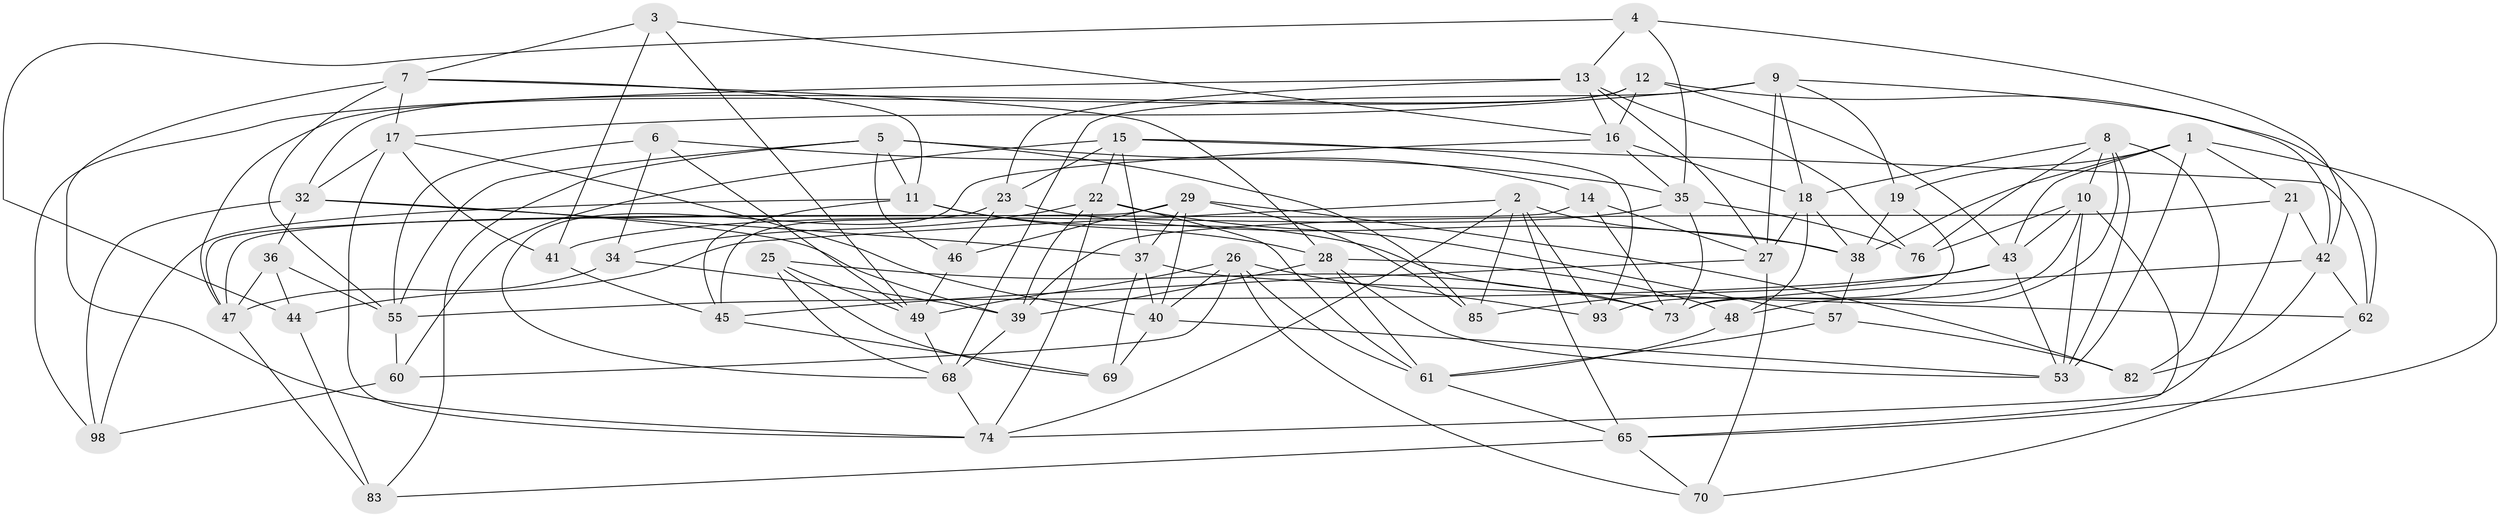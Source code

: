 // Generated by graph-tools (version 1.1) at 2025/24/03/03/25 07:24:24]
// undirected, 62 vertices, 161 edges
graph export_dot {
graph [start="1"]
  node [color=gray90,style=filled];
  1 [super="+88"];
  2 [super="+101"];
  3;
  4;
  5 [super="+58"];
  6;
  7 [super="+89"];
  8 [super="+31"];
  9 [super="+91"];
  10 [super="+87"];
  11 [super="+33"];
  12 [super="+20"];
  13 [super="+90"];
  14;
  15 [super="+97"];
  16 [super="+99"];
  17 [super="+30"];
  18 [super="+24"];
  19;
  21;
  22 [super="+95"];
  23 [super="+84"];
  25;
  26 [super="+67"];
  27 [super="+94"];
  28 [super="+50"];
  29 [super="+54"];
  32 [super="+81"];
  34;
  35 [super="+78"];
  36;
  37 [super="+72"];
  38 [super="+63"];
  39 [super="+56"];
  40 [super="+52"];
  41;
  42 [super="+100"];
  43 [super="+66"];
  44;
  45 [super="+71"];
  46;
  47 [super="+51"];
  48;
  49 [super="+59"];
  53 [super="+80"];
  55 [super="+64"];
  57;
  60;
  61 [super="+79"];
  62 [super="+75"];
  65 [super="+77"];
  68 [super="+86"];
  69;
  70;
  73 [super="+96"];
  74 [super="+92"];
  76;
  82;
  83;
  85;
  93;
  98;
  1 -- 65;
  1 -- 53;
  1 -- 19;
  1 -- 43;
  1 -- 21;
  1 -- 38;
  2 -- 44;
  2 -- 93;
  2 -- 85;
  2 -- 74;
  2 -- 38;
  2 -- 65;
  3 -- 41;
  3 -- 16;
  3 -- 7;
  3 -- 49;
  4 -- 13;
  4 -- 42;
  4 -- 44;
  4 -- 35;
  5 -- 85;
  5 -- 46;
  5 -- 11;
  5 -- 83;
  5 -- 14;
  5 -- 55;
  6 -- 34;
  6 -- 35;
  6 -- 49;
  6 -- 55;
  7 -- 55;
  7 -- 28;
  7 -- 11;
  7 -- 17;
  7 -- 74;
  8 -- 76;
  8 -- 82;
  8 -- 53;
  8 -- 48;
  8 -- 18;
  8 -- 10;
  9 -- 68;
  9 -- 19;
  9 -- 27;
  9 -- 18;
  9 -- 42;
  9 -- 17;
  10 -- 43;
  10 -- 76;
  10 -- 93;
  10 -- 65;
  10 -- 53;
  11 -- 98;
  11 -- 45;
  11 -- 73;
  11 -- 28;
  12 -- 62 [weight=2];
  12 -- 47;
  12 -- 16;
  12 -- 43;
  12 -- 32;
  13 -- 98;
  13 -- 16;
  13 -- 76;
  13 -- 23;
  13 -- 27;
  14 -- 47;
  14 -- 27;
  14 -- 73;
  15 -- 22;
  15 -- 37;
  15 -- 23;
  15 -- 60;
  15 -- 93;
  15 -- 62;
  16 -- 18;
  16 -- 35;
  16 -- 68;
  17 -- 41;
  17 -- 32;
  17 -- 74;
  17 -- 40;
  18 -- 48;
  18 -- 27;
  18 -- 38;
  19 -- 73;
  19 -- 38;
  21 -- 42;
  21 -- 39;
  21 -- 74;
  22 -- 39;
  22 -- 74;
  22 -- 57;
  22 -- 34;
  22 -- 61;
  23 -- 45 [weight=2];
  23 -- 46;
  23 -- 38;
  25 -- 73;
  25 -- 69;
  25 -- 68;
  25 -- 49;
  26 -- 61;
  26 -- 93;
  26 -- 70;
  26 -- 60;
  26 -- 40;
  26 -- 49;
  27 -- 70;
  27 -- 45;
  28 -- 61;
  28 -- 39;
  28 -- 48;
  28 -- 53;
  29 -- 40;
  29 -- 37;
  29 -- 82;
  29 -- 85;
  29 -- 46;
  29 -- 47;
  32 -- 36;
  32 -- 98;
  32 -- 37;
  32 -- 39;
  34 -- 47;
  34 -- 39;
  35 -- 41;
  35 -- 76;
  35 -- 73;
  36 -- 55;
  36 -- 47;
  36 -- 44;
  37 -- 69;
  37 -- 40;
  37 -- 62;
  38 -- 57;
  39 -- 68;
  40 -- 69;
  40 -- 53;
  41 -- 45;
  42 -- 82;
  42 -- 62;
  42 -- 73;
  43 -- 85;
  43 -- 55;
  43 -- 53;
  44 -- 83;
  45 -- 69;
  46 -- 49;
  47 -- 83;
  48 -- 61;
  49 -- 68;
  55 -- 60;
  57 -- 82;
  57 -- 61;
  60 -- 98;
  61 -- 65;
  62 -- 70;
  65 -- 83;
  65 -- 70;
  68 -- 74;
}
